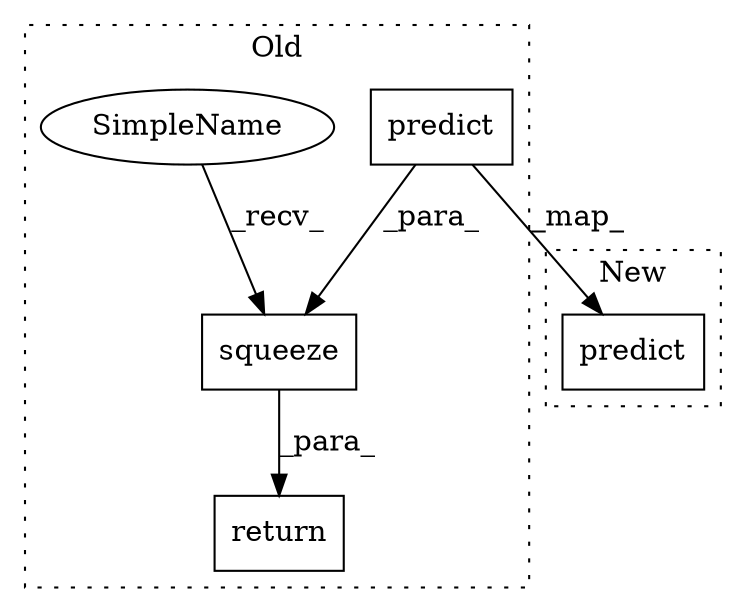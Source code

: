 digraph G {
subgraph cluster0 {
1 [label="predict" a="32" s="5661,5671" l="8,-21" shape="box"];
3 [label="squeeze" a="32" s="5697,5711" l="8,-20" shape="box"];
4 [label="return" a="41" s="5684" l="7" shape="box"];
5 [label="SimpleName" a="42" s="5691" l="0" shape="ellipse"];
label = "Old";
style="dotted";
}
subgraph cluster1 {
2 [label="predict" a="32" s="5683,5693" l="8,-21" shape="box"];
label = "New";
style="dotted";
}
1 -> 3 [label="_para_"];
1 -> 2 [label="_map_"];
3 -> 4 [label="_para_"];
5 -> 3 [label="_recv_"];
}